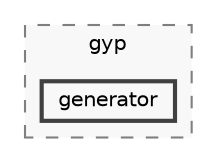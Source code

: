 digraph "backend/node_modules/node-gyp/gyp/pylib/gyp/generator"
{
 // LATEX_PDF_SIZE
  bgcolor="transparent";
  edge [fontname=Helvetica,fontsize=10,labelfontname=Helvetica,labelfontsize=10];
  node [fontname=Helvetica,fontsize=10,shape=box,height=0.2,width=0.4];
  compound=true
  subgraph clusterdir_bf5813a6dea64b55d2dc1ed2e2021732 {
    graph [ bgcolor="#f8f8f8", pencolor="grey50", label="gyp", fontname=Helvetica,fontsize=10 style="filled,dashed", URL="dir_bf5813a6dea64b55d2dc1ed2e2021732.html",tooltip=""]
  dir_fb78602211b7473098c8b6607dcf7044 [label="generator", fillcolor="#f8f8f8", color="grey25", style="filled,bold", URL="dir_fb78602211b7473098c8b6607dcf7044.html",tooltip=""];
  }
}
